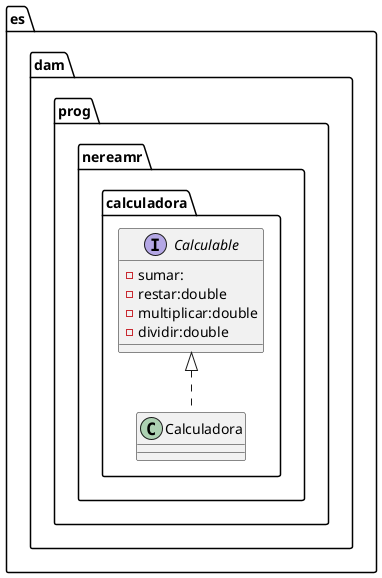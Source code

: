 @startuml
package es.dam.prog.nereamr.calculadora{
interface Calculable{
    -sumar:
    -restar:double
    -multiplicar:double
    -dividir:double
}
class Calculadora{}

Calculable <|.. Calculadora
}


@enduml